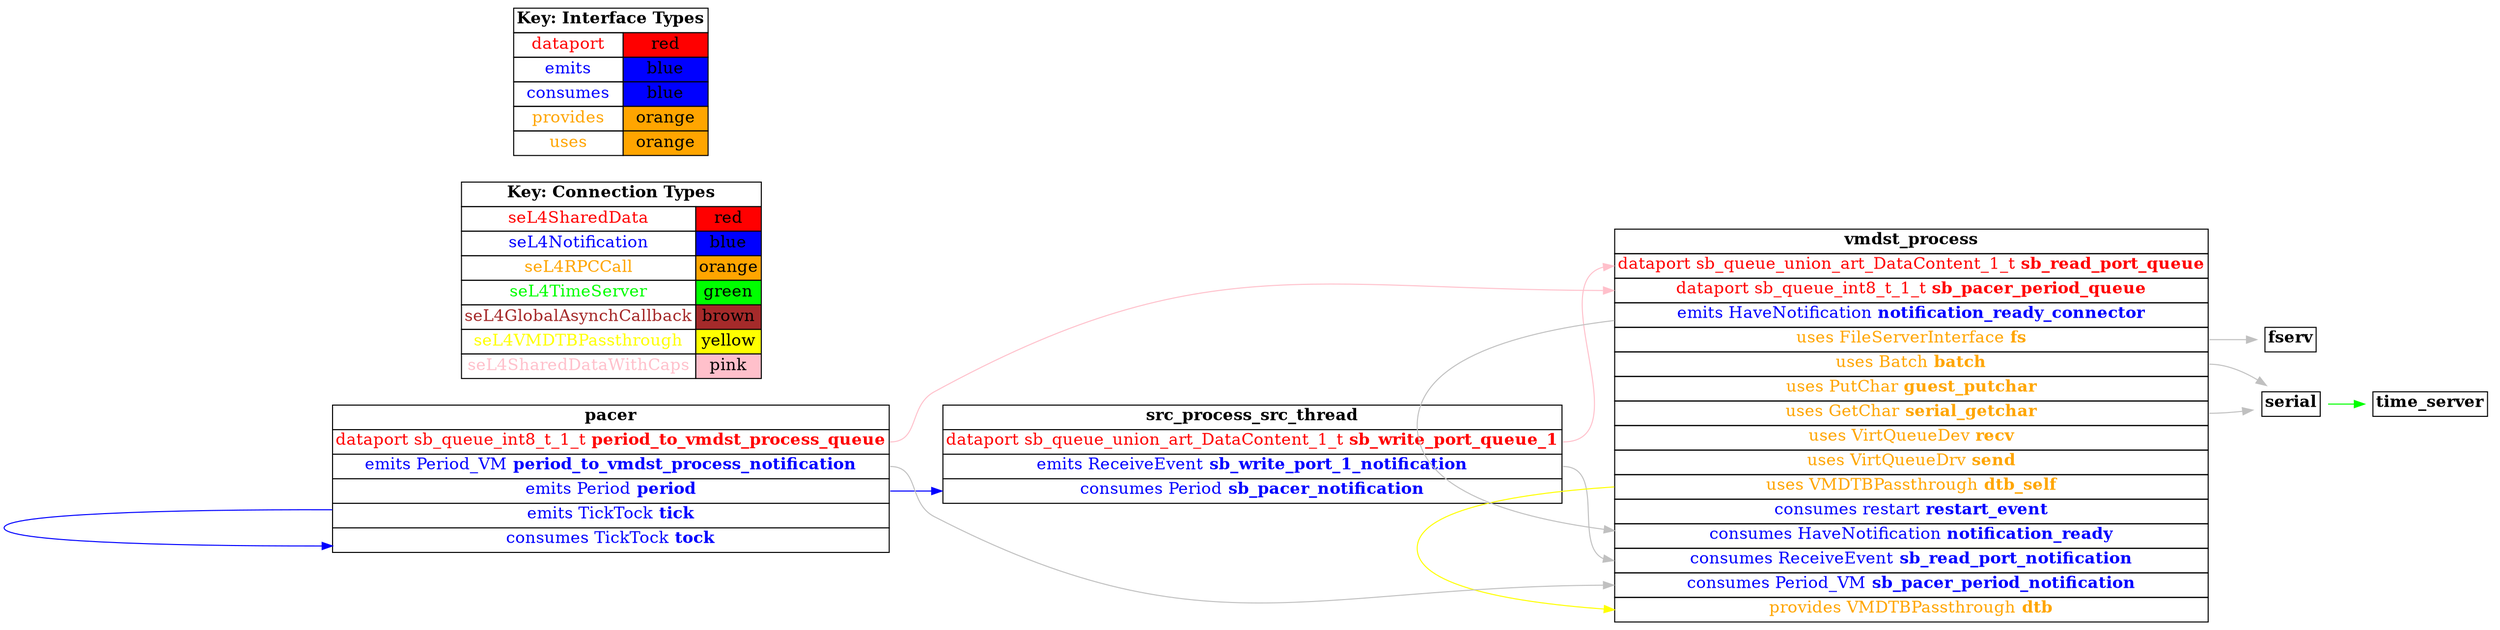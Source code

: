 digraph g {
graph [
  overlap = false,
  rankdir = "LR"
];
node [
  fontsize = "16",
  shape = "ellipse"
];
edge [
];

src_process_src_thread [
  label=<
    <TABLE BORDER="0" CELLBORDER="1" CELLSPACING="0">
      <TR><TD><B>src_process_src_thread</B></TD></TR>
      <TR><TD PORT="sb_write_port_queue_1"><FONT COLOR="red">dataport sb_queue_union_art_DataContent_1_t <B>sb_write_port_queue_1</B></FONT></TD></TR>
      <TR><TD PORT="sb_write_port_1_notification"><FONT COLOR="blue">emits ReceiveEvent <B>sb_write_port_1_notification</B></FONT></TD></TR>
      <TR><TD PORT="sb_pacer_notification"><FONT COLOR="blue">consumes Period <B>sb_pacer_notification</B></FONT></TD></TR>"
    </TABLE>
  >
  shape=plaintext
];

vmdst_process [
  label=<
    <TABLE BORDER="0" CELLBORDER="1" CELLSPACING="0">
      <TR><TD><B>vmdst_process</B></TD></TR>
      <TR><TD PORT="sb_read_port_queue"><FONT COLOR="red">dataport sb_queue_union_art_DataContent_1_t <B>sb_read_port_queue</B></FONT></TD></TR>
      <TR><TD PORT="sb_pacer_period_queue"><FONT COLOR="red">dataport sb_queue_int8_t_1_t <B>sb_pacer_period_queue</B></FONT></TD></TR>
      <TR><TD PORT="notification_ready_connector"><FONT COLOR="blue">emits HaveNotification <B>notification_ready_connector</B></FONT></TD></TR>
      <TR><TD PORT="fs"><FONT COLOR="orange">uses FileServerInterface <B>fs</B></FONT></TD></TR>
      <TR><TD PORT="batch"><FONT COLOR="orange">uses Batch <B>batch</B></FONT></TD></TR>
      <TR><TD PORT="guest_putchar"><FONT COLOR="orange">uses PutChar <B>guest_putchar</B></FONT></TD></TR>
      <TR><TD PORT="serial_getchar"><FONT COLOR="orange">uses GetChar <B>serial_getchar</B></FONT></TD></TR>
      <TR><TD PORT="recv"><FONT COLOR="orange">uses VirtQueueDev <B>recv</B></FONT></TD></TR>
      <TR><TD PORT="send"><FONT COLOR="orange">uses VirtQueueDrv <B>send</B></FONT></TD></TR>
      <TR><TD PORT="dtb_self"><FONT COLOR="orange">uses VMDTBPassthrough <B>dtb_self</B></FONT></TD></TR>
      <TR><TD PORT="restart_event"><FONT COLOR="blue">consumes restart <B>restart_event</B></FONT></TD></TR>
      <TR><TD PORT="notification_ready"><FONT COLOR="blue">consumes HaveNotification <B>notification_ready</B></FONT></TD></TR>
      <TR><TD PORT="sb_read_port_notification"><FONT COLOR="blue">consumes ReceiveEvent <B>sb_read_port_notification</B></FONT></TD></TR>
      <TR><TD PORT="sb_pacer_period_notification"><FONT COLOR="blue">consumes Period_VM <B>sb_pacer_period_notification</B></FONT></TD></TR>
      <TR><TD PORT="dtb"><FONT COLOR="orange">provides VMDTBPassthrough <B>dtb</B></FONT></TD></TR>"
    </TABLE>
  >
  shape=plaintext
];

fserv [
  label=<
    <TABLE BORDER="0" CELLBORDER="1" CELLSPACING="0">
      <TR><TD><B>fserv</B></TD></TR>"
    </TABLE>
  >
  shape=plaintext
];

serial [
  label=<
    <TABLE BORDER="0" CELLBORDER="1" CELLSPACING="0">
      <TR><TD><B>serial</B></TD></TR>"
    </TABLE>
  >
  shape=plaintext
];

time_server [
  label=<
    <TABLE BORDER="0" CELLBORDER="1" CELLSPACING="0">
      <TR><TD><B>time_server</B></TD></TR>"
    </TABLE>
  >
  shape=plaintext
];

pacer [
  label=<
    <TABLE BORDER="0" CELLBORDER="1" CELLSPACING="0">
      <TR><TD><B>pacer</B></TD></TR>
      <TR><TD PORT="period_to_vmdst_process_queue"><FONT COLOR="red">dataport sb_queue_int8_t_1_t <B>period_to_vmdst_process_queue</B></FONT></TD></TR>
      <TR><TD PORT="period_to_vmdst_process_notification"><FONT COLOR="blue">emits Period_VM <B>period_to_vmdst_process_notification</B></FONT></TD></TR>
      <TR><TD PORT="period"><FONT COLOR="blue">emits Period <B>period</B></FONT></TD></TR>
      <TR><TD PORT="tick"><FONT COLOR="blue">emits TickTock <B>tick</B></FONT></TD></TR>
      <TR><TD PORT="tock"><FONT COLOR="blue">consumes TickTock <B>tock</B></FONT></TD></TR>"
    </TABLE>
  >
  shape=plaintext
];

connectiontypekey [
  label=<
   <TABLE BORDER="0" CELLBORDER="1" CELLSPACING="0">
     <TR><TD COLSPAN="2"><B>Key: Connection Types</B></TD></TR>
     <TR><TD><FONT COLOR="red">seL4SharedData</FONT></TD><TD BGCOLOR="red">red</TD></TR>
     <TR><TD><FONT COLOR="blue">seL4Notification</FONT></TD><TD BGCOLOR="blue">blue</TD></TR>
     <TR><TD><FONT COLOR="orange">seL4RPCCall</FONT></TD><TD BGCOLOR="orange">orange</TD></TR>
     <TR><TD><FONT COLOR="green">seL4TimeServer</FONT></TD><TD BGCOLOR="green">green</TD></TR>
     <TR><TD><FONT COLOR="brown">seL4GlobalAsynchCallback</FONT></TD><TD BGCOLOR="brown">brown</TD></TR>
     <TR><TD><FONT COLOR="yellow">seL4VMDTBPassthrough</FONT></TD><TD BGCOLOR="yellow">yellow</TD></TR>
     <TR><TD><FONT COLOR="pink">seL4SharedDataWithCaps</FONT></TD><TD BGCOLOR="pink">pink</TD></TR>
   </TABLE>
  >
  shape=plaintext
];

interfacetypekey [
  label=<
   <TABLE BORDER="0" CELLBORDER="1" CELLSPACING="0">
     <TR><TD COLSPAN="2"><B>Key: Interface Types</B></TD></TR>
     <TR><TD><FONT COLOR="red">dataport</FONT></TD><TD BGCOLOR="red">red</TD></TR>
     <TR><TD><FONT COLOR="blue">emits</FONT></TD><TD BGCOLOR="blue">blue</TD></TR>
     <TR><TD><FONT COLOR="blue">consumes</FONT></TD><TD BGCOLOR="blue">blue</TD></TR>
     <TR><TD><FONT COLOR="orange">provides</FONT></TD><TD BGCOLOR="orange">orange</TD></TR>
     <TR><TD><FONT COLOR="orange">uses</FONT></TD><TD BGCOLOR="orange">orange</TD></TR>
   </TABLE>
  >
  shape=plaintext
];

"vmdst_process":dtb_self -> "vmdst_process":dtb [
  color="yellow"
  //label = "seL4VMDTBPassthrough"
  id = conn1

];

"vmdst_process":fs -> "fserv":fs_ctrl [
  color="grey"
  //label = "seL4RPCDataport"
  id = fsvmdst_process

];

"vmdst_process":notification_ready_connector -> "vmdst_process":notification_ready [
  color="grey"
  //label = "seL4GlobalAsynch"
  id = notify_ready_vmdst_process

];

"serial":timeout -> "time_server":the_timer [
  color="green"
  //label = "seL4TimeServer"
  id = serialserver_timer

];

"vmdst_process":batch -> "serial":processed_batch [
  color="grey"
  //label = "seL4SerialServer"
  id = serial_vmdst_process

];

"vmdst_process":serial_getchar -> "serial":getchar [
  color="grey"
  //label = "seL4SerialServer"
  id = serial_input_vmdst_process

];

"src_process_src_thread":sb_write_port_1_notification -> "vmdst_process":sb_read_port_notification [
  color="grey"
  //label = "seL4GlobalAsynch"
  id = conn2

];

"src_process_src_thread":sb_write_port_queue_1 -> "vmdst_process":sb_read_port_queue [
  color="pink"
  //label = "seL4SharedDataWithCaps"
  id = conn3

];

"pacer":tick -> "pacer":tock [
  color="blue"
  //label = "seL4Notification"
  id = conn4

];

"pacer":period -> "src_process_src_thread":sb_pacer_notification [
  color="blue"
  //label = "seL4Notification"
  id = conn5

];

"pacer":period_to_vmdst_process_notification -> "vmdst_process":sb_pacer_period_notification [
  color="grey"
  //label = "seL4GlobalAsynch"
  id = conn6

];

"pacer":period_to_vmdst_process_queue -> "vmdst_process":sb_pacer_period_queue [
  color="pink"
  //label = "seL4SharedDataWithCaps"
  id = conn7

];

}